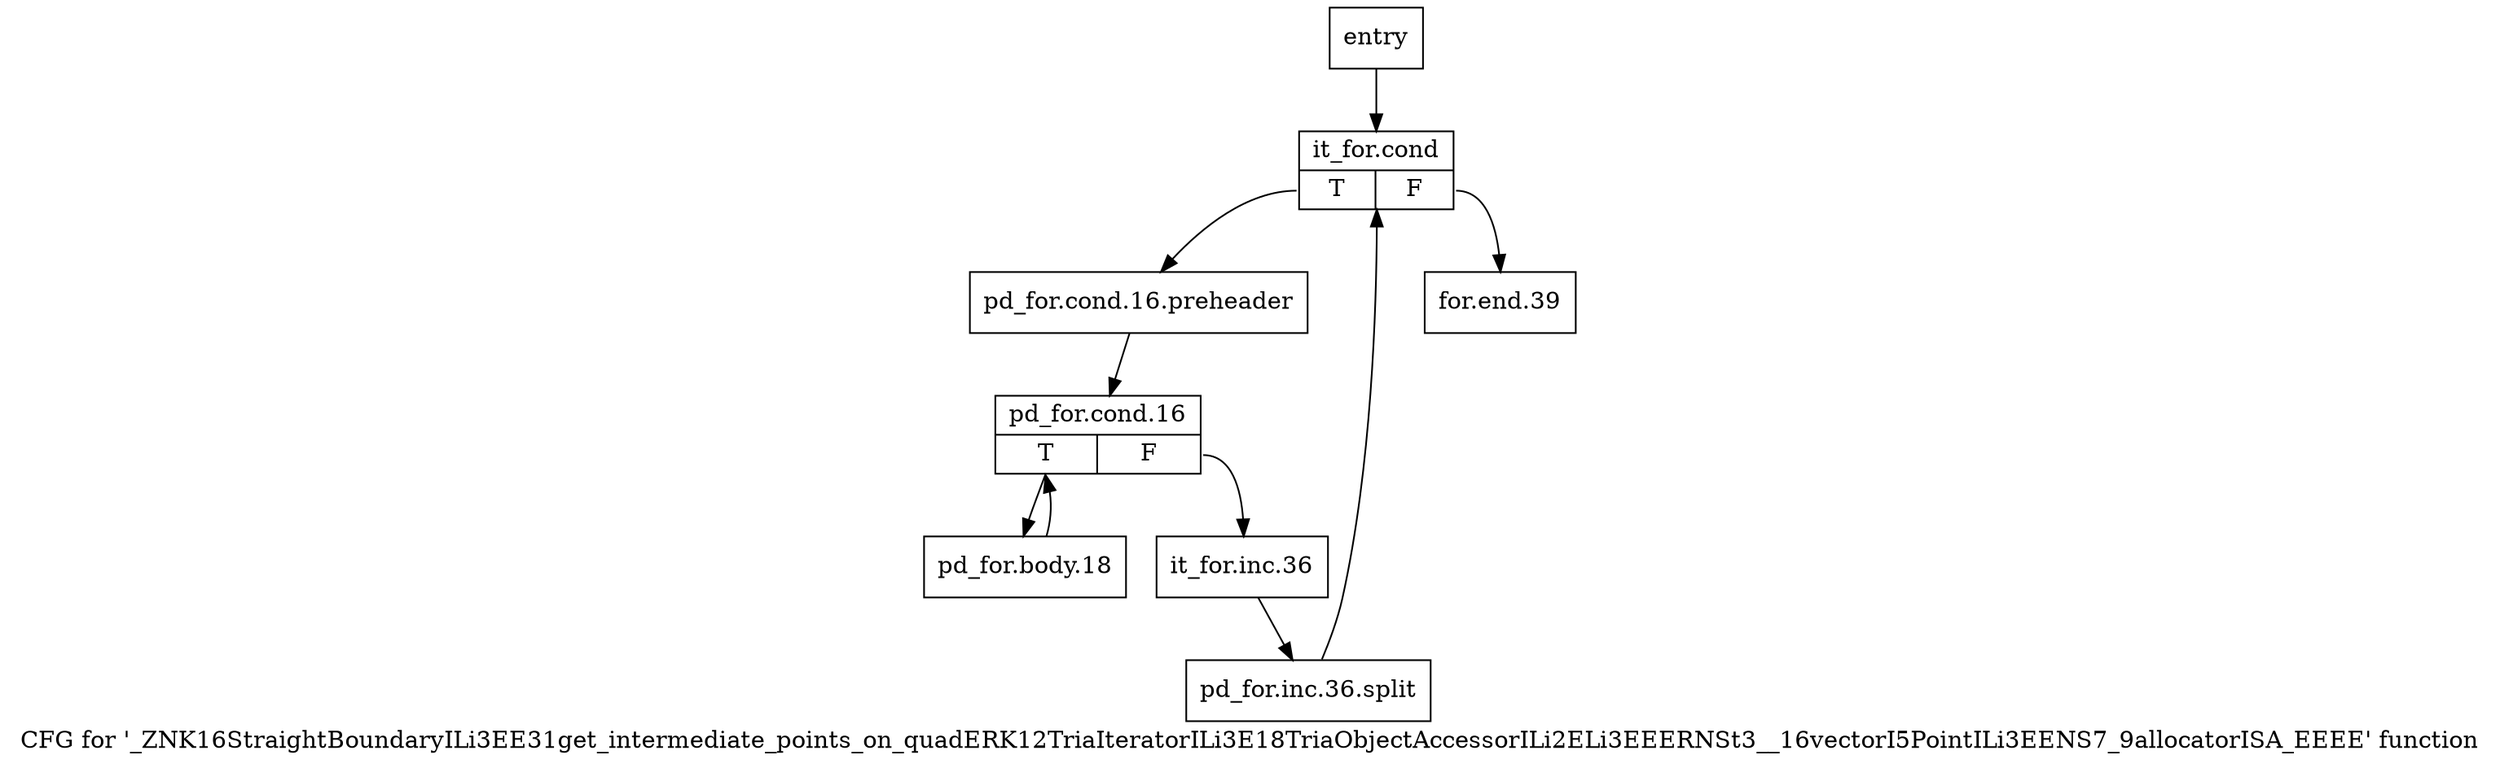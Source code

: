 digraph "CFG for '_ZNK16StraightBoundaryILi3EE31get_intermediate_points_on_quadERK12TriaIteratorILi3E18TriaObjectAccessorILi2ELi3EEERNSt3__16vectorI5PointILi3EENS7_9allocatorISA_EEEE' function" {
	label="CFG for '_ZNK16StraightBoundaryILi3EE31get_intermediate_points_on_quadERK12TriaIteratorILi3E18TriaObjectAccessorILi2ELi3EEERNSt3__16vectorI5PointILi3EENS7_9allocatorISA_EEEE' function";

	Node0x84b42f0 [shape=record,label="{entry}"];
	Node0x84b42f0 -> Node0x84b4340;
	Node0x84b4340 [shape=record,label="{it_for.cond|{<s0>T|<s1>F}}"];
	Node0x84b4340:s0 -> Node0x84b4390;
	Node0x84b4340:s1 -> Node0x84b44d0;
	Node0x84b4390 [shape=record,label="{pd_for.cond.16.preheader}"];
	Node0x84b4390 -> Node0x84b43e0;
	Node0x84b43e0 [shape=record,label="{pd_for.cond.16|{<s0>T|<s1>F}}"];
	Node0x84b43e0:s0 -> Node0x84b4430;
	Node0x84b43e0:s1 -> Node0x84b4480;
	Node0x84b4430 [shape=record,label="{pd_for.body.18}"];
	Node0x84b4430 -> Node0x84b43e0;
	Node0x84b4480 [shape=record,label="{it_for.inc.36}"];
	Node0x84b4480 -> Node0xc423190;
	Node0xc423190 [shape=record,label="{pd_for.inc.36.split}"];
	Node0xc423190 -> Node0x84b4340;
	Node0x84b44d0 [shape=record,label="{for.end.39}"];
}
